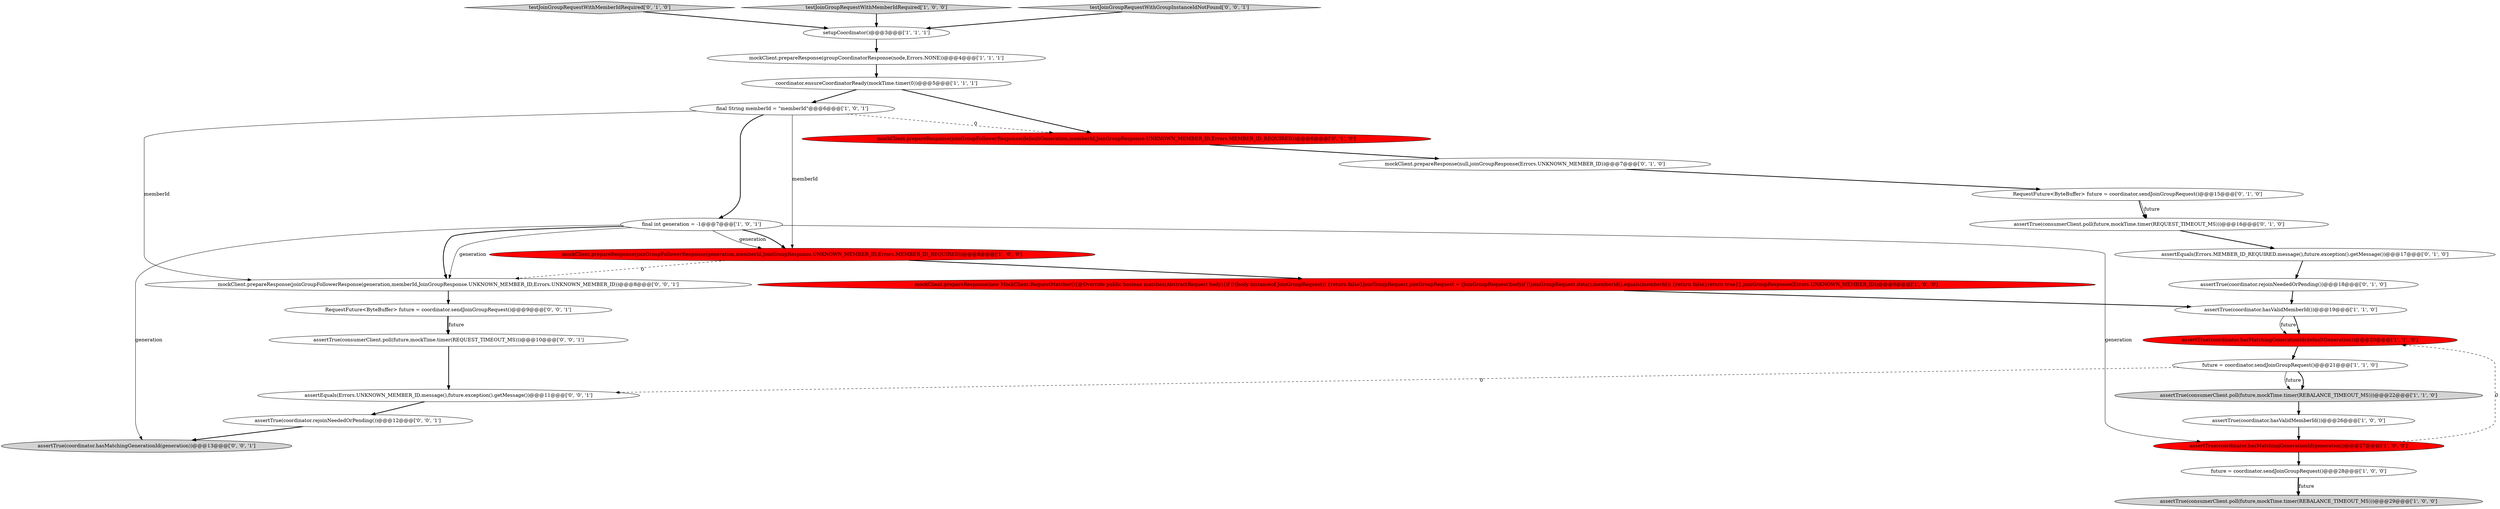 digraph {
22 [style = filled, label = "assertTrue(consumerClient.poll(future,mockTime.timer(REQUEST_TIMEOUT_MS)))@@@16@@@['0', '1', '0']", fillcolor = white, shape = ellipse image = "AAA0AAABBB2BBB"];
27 [style = filled, label = "RequestFuture<ByteBuffer> future = coordinator.sendJoinGroupRequest()@@@9@@@['0', '0', '1']", fillcolor = white, shape = ellipse image = "AAA0AAABBB3BBB"];
17 [style = filled, label = "mockClient.prepareResponse(null,joinGroupResponse(Errors.UNKNOWN_MEMBER_ID))@@@7@@@['0', '1', '0']", fillcolor = white, shape = ellipse image = "AAA0AAABBB2BBB"];
15 [style = filled, label = "assertTrue(coordinator.hasMatchingGenerationId(generation))@@@27@@@['1', '0', '0']", fillcolor = red, shape = ellipse image = "AAA1AAABBB1BBB"];
10 [style = filled, label = "coordinator.ensureCoordinatorReady(mockTime.timer(0))@@@5@@@['1', '1', '1']", fillcolor = white, shape = ellipse image = "AAA0AAABBB1BBB"];
25 [style = filled, label = "assertEquals(Errors.UNKNOWN_MEMBER_ID.message(),future.exception().getMessage())@@@11@@@['0', '0', '1']", fillcolor = white, shape = ellipse image = "AAA0AAABBB3BBB"];
14 [style = filled, label = "mockClient.prepareResponse(new MockClient.RequestMatcher(){@Override public boolean matches(AbstractRequest body){if (!(body instanceof JoinGroupRequest)) {return false}JoinGroupRequest joinGroupRequest = (JoinGroupRequest)bodyif (!joinGroupRequest.data().memberId().equals(memberId)) {return false}return true}},joinGroupResponse(Errors.UNKNOWN_MEMBER_ID))@@@9@@@['1', '0', '0']", fillcolor = red, shape = ellipse image = "AAA1AAABBB1BBB"];
20 [style = filled, label = "assertTrue(coordinator.rejoinNeededOrPending())@@@18@@@['0', '1', '0']", fillcolor = white, shape = ellipse image = "AAA0AAABBB2BBB"];
19 [style = filled, label = "mockClient.prepareResponse(joinGroupFollowerResponse(defaultGeneration,memberId,JoinGroupResponse.UNKNOWN_MEMBER_ID,Errors.MEMBER_ID_REQUIRED))@@@6@@@['0', '1', '0']", fillcolor = red, shape = ellipse image = "AAA1AAABBB2BBB"];
16 [style = filled, label = "testJoinGroupRequestWithMemberIdRequired['0', '1', '0']", fillcolor = lightgray, shape = diamond image = "AAA0AAABBB2BBB"];
13 [style = filled, label = "assertTrue(coordinator.hasValidMemberId())@@@26@@@['1', '0', '0']", fillcolor = white, shape = ellipse image = "AAA0AAABBB1BBB"];
8 [style = filled, label = "setupCoordinator()@@@3@@@['1', '1', '1']", fillcolor = white, shape = ellipse image = "AAA0AAABBB1BBB"];
7 [style = filled, label = "testJoinGroupRequestWithMemberIdRequired['1', '0', '0']", fillcolor = lightgray, shape = diamond image = "AAA0AAABBB1BBB"];
24 [style = filled, label = "mockClient.prepareResponse(joinGroupFollowerResponse(generation,memberId,JoinGroupResponse.UNKNOWN_MEMBER_ID,Errors.UNKNOWN_MEMBER_ID))@@@8@@@['0', '0', '1']", fillcolor = white, shape = ellipse image = "AAA0AAABBB3BBB"];
2 [style = filled, label = "assertTrue(consumerClient.poll(future,mockTime.timer(REBALANCE_TIMEOUT_MS)))@@@22@@@['1', '1', '0']", fillcolor = lightgray, shape = ellipse image = "AAA0AAABBB1BBB"];
5 [style = filled, label = "assertTrue(coordinator.hasValidMemberId())@@@19@@@['1', '1', '0']", fillcolor = white, shape = ellipse image = "AAA0AAABBB1BBB"];
23 [style = filled, label = "assertTrue(consumerClient.poll(future,mockTime.timer(REQUEST_TIMEOUT_MS)))@@@10@@@['0', '0', '1']", fillcolor = white, shape = ellipse image = "AAA0AAABBB3BBB"];
18 [style = filled, label = "RequestFuture<ByteBuffer> future = coordinator.sendJoinGroupRequest()@@@15@@@['0', '1', '0']", fillcolor = white, shape = ellipse image = "AAA0AAABBB2BBB"];
6 [style = filled, label = "future = coordinator.sendJoinGroupRequest()@@@28@@@['1', '0', '0']", fillcolor = white, shape = ellipse image = "AAA0AAABBB1BBB"];
3 [style = filled, label = "assertTrue(consumerClient.poll(future,mockTime.timer(REBALANCE_TIMEOUT_MS)))@@@29@@@['1', '0', '0']", fillcolor = lightgray, shape = ellipse image = "AAA0AAABBB1BBB"];
21 [style = filled, label = "assertEquals(Errors.MEMBER_ID_REQUIRED.message(),future.exception().getMessage())@@@17@@@['0', '1', '0']", fillcolor = white, shape = ellipse image = "AAA0AAABBB2BBB"];
0 [style = filled, label = "mockClient.prepareResponse(groupCoordinatorResponse(node,Errors.NONE))@@@4@@@['1', '1', '1']", fillcolor = white, shape = ellipse image = "AAA0AAABBB1BBB"];
9 [style = filled, label = "final String memberId = \"memberId\"@@@6@@@['1', '0', '1']", fillcolor = white, shape = ellipse image = "AAA0AAABBB1BBB"];
29 [style = filled, label = "assertTrue(coordinator.hasMatchingGenerationId(generation))@@@13@@@['0', '0', '1']", fillcolor = lightgray, shape = ellipse image = "AAA0AAABBB3BBB"];
12 [style = filled, label = "future = coordinator.sendJoinGroupRequest()@@@21@@@['1', '1', '0']", fillcolor = white, shape = ellipse image = "AAA0AAABBB1BBB"];
26 [style = filled, label = "assertTrue(coordinator.rejoinNeededOrPending())@@@12@@@['0', '0', '1']", fillcolor = white, shape = ellipse image = "AAA0AAABBB3BBB"];
28 [style = filled, label = "testJoinGroupRequestWithGroupInstanceIdNotFound['0', '0', '1']", fillcolor = lightgray, shape = diamond image = "AAA0AAABBB3BBB"];
1 [style = filled, label = "mockClient.prepareResponse(joinGroupFollowerResponse(generation,memberId,JoinGroupResponse.UNKNOWN_MEMBER_ID,Errors.MEMBER_ID_REQUIRED))@@@8@@@['1', '0', '0']", fillcolor = red, shape = ellipse image = "AAA1AAABBB1BBB"];
11 [style = filled, label = "assertTrue(coordinator.hasMatchingGenerationId(defaultGeneration))@@@20@@@['1', '1', '0']", fillcolor = red, shape = ellipse image = "AAA1AAABBB1BBB"];
4 [style = filled, label = "final int generation = -1@@@7@@@['1', '0', '1']", fillcolor = white, shape = ellipse image = "AAA0AAABBB1BBB"];
6->3 [style = bold, label=""];
23->25 [style = bold, label=""];
4->24 [style = bold, label=""];
16->8 [style = bold, label=""];
10->19 [style = bold, label=""];
9->4 [style = bold, label=""];
26->29 [style = bold, label=""];
15->11 [style = dashed, label="0"];
22->21 [style = bold, label=""];
9->24 [style = solid, label="memberId"];
11->12 [style = bold, label=""];
15->6 [style = bold, label=""];
19->17 [style = bold, label=""];
4->15 [style = solid, label="generation"];
7->8 [style = bold, label=""];
4->29 [style = solid, label="generation"];
20->5 [style = bold, label=""];
2->13 [style = bold, label=""];
8->0 [style = bold, label=""];
9->19 [style = dashed, label="0"];
12->2 [style = bold, label=""];
0->10 [style = bold, label=""];
18->22 [style = bold, label=""];
12->25 [style = dashed, label="0"];
21->20 [style = bold, label=""];
18->22 [style = solid, label="future"];
1->24 [style = dashed, label="0"];
28->8 [style = bold, label=""];
25->26 [style = bold, label=""];
4->1 [style = solid, label="generation"];
9->1 [style = solid, label="memberId"];
5->11 [style = solid, label="future"];
4->24 [style = solid, label="generation"];
1->14 [style = bold, label=""];
10->9 [style = bold, label=""];
4->1 [style = bold, label=""];
5->11 [style = bold, label=""];
13->15 [style = bold, label=""];
27->23 [style = bold, label=""];
12->2 [style = solid, label="future"];
6->3 [style = solid, label="future"];
27->23 [style = solid, label="future"];
24->27 [style = bold, label=""];
17->18 [style = bold, label=""];
14->5 [style = bold, label=""];
}
